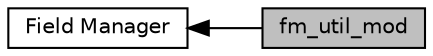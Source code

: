 digraph "fm_util_mod"
{
  edge [fontname="Helvetica",fontsize="10",labelfontname="Helvetica",labelfontsize="10"];
  node [fontname="Helvetica",fontsize="10",shape=box];
  rankdir=LR;
  Node2 [label="Field Manager",height=0.2,width=0.4,color="black", fillcolor="white", style="filled",URL="$group__field__manager.html",tooltip="Modules and associated files in the field_manager directory."];
  Node1 [label="fm_util_mod",height=0.2,width=0.4,color="black", fillcolor="grey75", style="filled", fontcolor="black",tooltip="This module provides utility routines for the field manager."];
  Node2->Node1 [shape=plaintext, dir="back", style="solid"];
}
